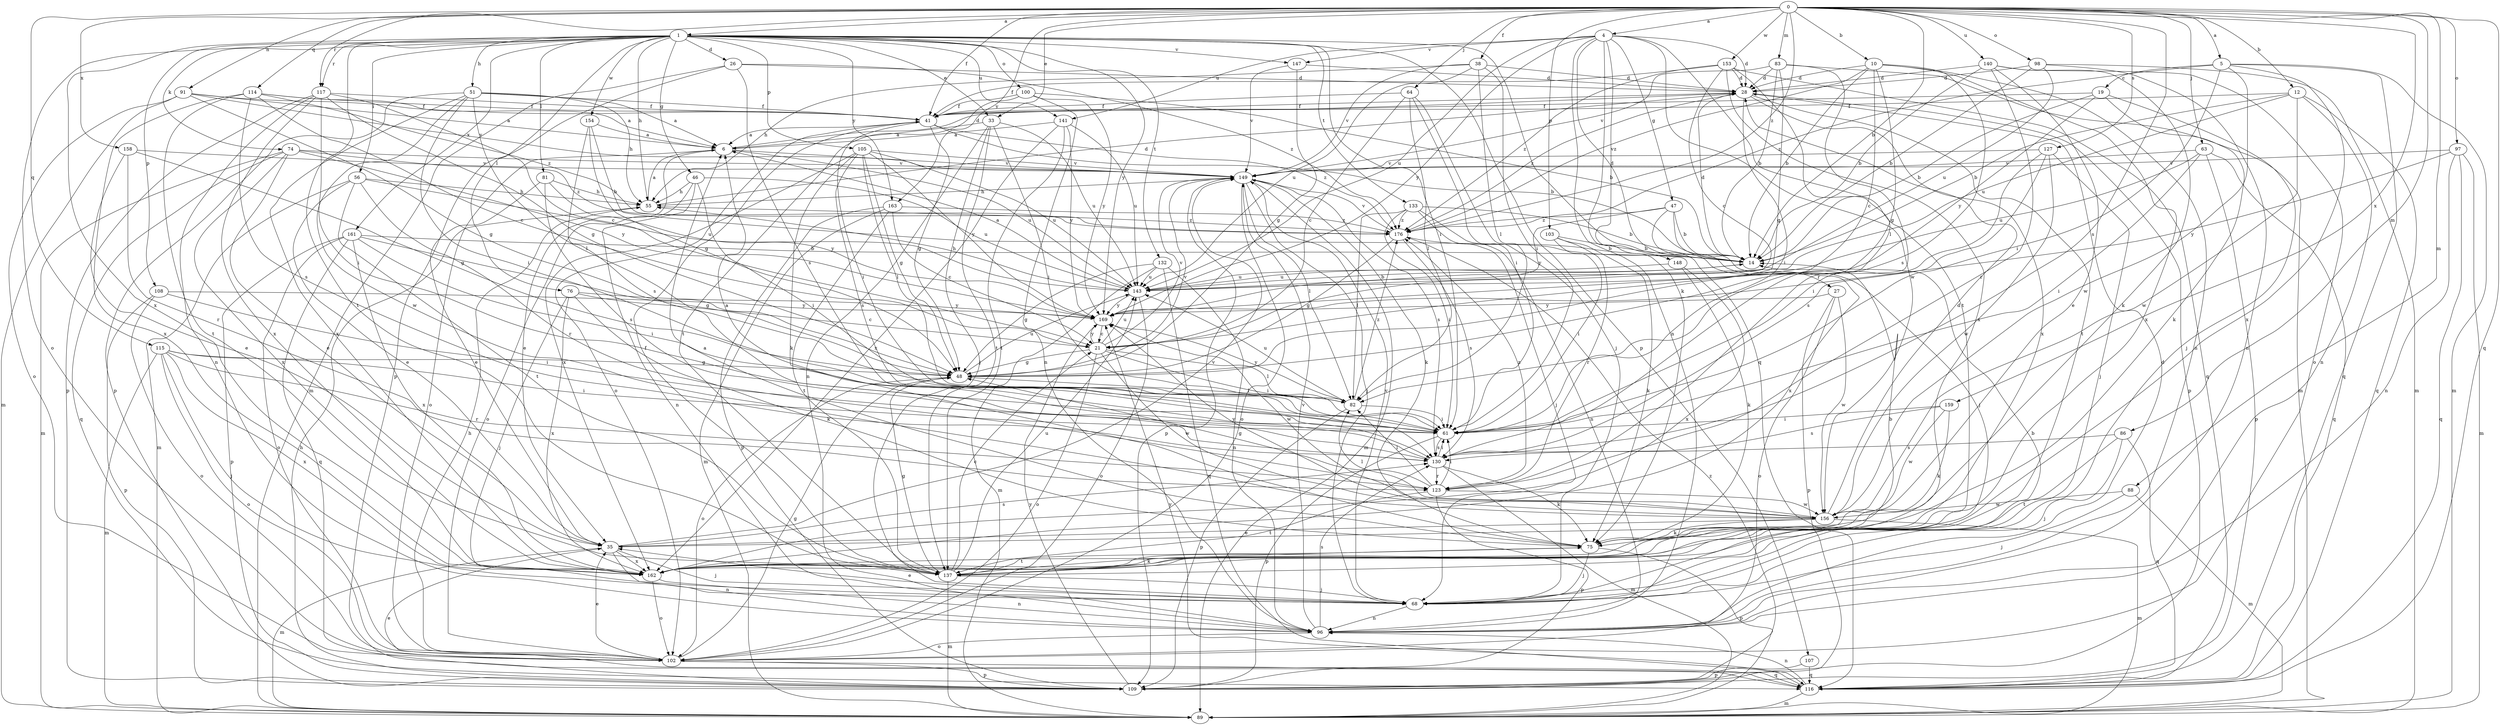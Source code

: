 strict digraph  {
0;
1;
4;
5;
6;
10;
12;
14;
19;
21;
26;
27;
28;
33;
35;
38;
41;
46;
47;
48;
51;
55;
56;
61;
63;
64;
68;
74;
75;
76;
81;
82;
83;
86;
88;
89;
91;
96;
97;
98;
100;
102;
103;
105;
107;
108;
109;
114;
115;
116;
117;
123;
127;
130;
132;
133;
137;
140;
141;
143;
147;
148;
149;
153;
154;
156;
158;
159;
161;
162;
163;
169;
176;
0 -> 1  [label=a];
0 -> 4  [label=a];
0 -> 5  [label=a];
0 -> 10  [label=b];
0 -> 12  [label=b];
0 -> 14  [label=b];
0 -> 33  [label=e];
0 -> 38  [label=f];
0 -> 41  [label=f];
0 -> 63  [label=j];
0 -> 64  [label=j];
0 -> 83  [label=m];
0 -> 86  [label=m];
0 -> 88  [label=m];
0 -> 91  [label=n];
0 -> 97  [label=o];
0 -> 98  [label=o];
0 -> 103  [label=p];
0 -> 114  [label=q];
0 -> 115  [label=q];
0 -> 116  [label=q];
0 -> 117  [label=r];
0 -> 127  [label=s];
0 -> 130  [label=s];
0 -> 140  [label=u];
0 -> 153  [label=w];
0 -> 158  [label=x];
0 -> 159  [label=x];
0 -> 163  [label=y];
0 -> 176  [label=z];
1 -> 26  [label=d];
1 -> 33  [label=e];
1 -> 46  [label=g];
1 -> 51  [label=h];
1 -> 55  [label=h];
1 -> 56  [label=i];
1 -> 61  [label=i];
1 -> 74  [label=k];
1 -> 76  [label=l];
1 -> 81  [label=l];
1 -> 100  [label=o];
1 -> 102  [label=o];
1 -> 105  [label=p];
1 -> 107  [label=p];
1 -> 108  [label=p];
1 -> 116  [label=q];
1 -> 117  [label=r];
1 -> 132  [label=t];
1 -> 133  [label=t];
1 -> 137  [label=t];
1 -> 141  [label=u];
1 -> 147  [label=v];
1 -> 154  [label=w];
1 -> 161  [label=x];
1 -> 162  [label=x];
1 -> 163  [label=y];
1 -> 169  [label=y];
4 -> 27  [label=d];
4 -> 28  [label=d];
4 -> 47  [label=g];
4 -> 75  [label=k];
4 -> 96  [label=n];
4 -> 137  [label=t];
4 -> 141  [label=u];
4 -> 143  [label=u];
4 -> 147  [label=v];
4 -> 148  [label=v];
4 -> 156  [label=w];
4 -> 169  [label=y];
5 -> 19  [label=c];
5 -> 61  [label=i];
5 -> 89  [label=m];
5 -> 116  [label=q];
5 -> 156  [label=w];
5 -> 162  [label=x];
5 -> 176  [label=z];
6 -> 28  [label=d];
6 -> 35  [label=e];
6 -> 102  [label=o];
6 -> 143  [label=u];
6 -> 149  [label=v];
10 -> 14  [label=b];
10 -> 21  [label=c];
10 -> 28  [label=d];
10 -> 48  [label=g];
10 -> 96  [label=n];
10 -> 130  [label=s];
10 -> 162  [label=x];
10 -> 176  [label=z];
12 -> 14  [label=b];
12 -> 41  [label=f];
12 -> 96  [label=n];
12 -> 116  [label=q];
12 -> 143  [label=u];
12 -> 156  [label=w];
14 -> 28  [label=d];
14 -> 143  [label=u];
19 -> 14  [label=b];
19 -> 41  [label=f];
19 -> 68  [label=j];
19 -> 75  [label=k];
19 -> 169  [label=y];
21 -> 48  [label=g];
21 -> 61  [label=i];
21 -> 82  [label=l];
21 -> 102  [label=o];
21 -> 143  [label=u];
21 -> 149  [label=v];
21 -> 156  [label=w];
21 -> 169  [label=y];
26 -> 28  [label=d];
26 -> 89  [label=m];
26 -> 109  [label=p];
26 -> 130  [label=s];
26 -> 176  [label=z];
27 -> 102  [label=o];
27 -> 109  [label=p];
27 -> 156  [label=w];
27 -> 169  [label=y];
28 -> 41  [label=f];
28 -> 61  [label=i];
28 -> 109  [label=p];
28 -> 137  [label=t];
28 -> 162  [label=x];
28 -> 176  [label=z];
33 -> 6  [label=a];
33 -> 61  [label=i];
33 -> 68  [label=j];
33 -> 96  [label=n];
33 -> 137  [label=t];
33 -> 143  [label=u];
35 -> 68  [label=j];
35 -> 89  [label=m];
35 -> 96  [label=n];
35 -> 130  [label=s];
35 -> 149  [label=v];
35 -> 162  [label=x];
38 -> 28  [label=d];
38 -> 55  [label=h];
38 -> 61  [label=i];
38 -> 82  [label=l];
38 -> 143  [label=u];
38 -> 149  [label=v];
41 -> 6  [label=a];
41 -> 14  [label=b];
41 -> 48  [label=g];
41 -> 61  [label=i];
41 -> 102  [label=o];
41 -> 176  [label=z];
46 -> 55  [label=h];
46 -> 61  [label=i];
46 -> 96  [label=n];
46 -> 102  [label=o];
46 -> 143  [label=u];
47 -> 14  [label=b];
47 -> 68  [label=j];
47 -> 162  [label=x];
47 -> 169  [label=y];
47 -> 176  [label=z];
48 -> 82  [label=l];
48 -> 102  [label=o];
48 -> 143  [label=u];
48 -> 149  [label=v];
51 -> 6  [label=a];
51 -> 41  [label=f];
51 -> 55  [label=h];
51 -> 61  [label=i];
51 -> 82  [label=l];
51 -> 109  [label=p];
51 -> 156  [label=w];
51 -> 162  [label=x];
55 -> 6  [label=a];
55 -> 28  [label=d];
55 -> 176  [label=z];
56 -> 35  [label=e];
56 -> 55  [label=h];
56 -> 89  [label=m];
56 -> 123  [label=r];
56 -> 137  [label=t];
56 -> 143  [label=u];
61 -> 109  [label=p];
61 -> 130  [label=s];
63 -> 61  [label=i];
63 -> 109  [label=p];
63 -> 116  [label=q];
63 -> 143  [label=u];
63 -> 149  [label=v];
64 -> 21  [label=c];
64 -> 41  [label=f];
64 -> 61  [label=i];
64 -> 68  [label=j];
64 -> 82  [label=l];
68 -> 14  [label=b];
68 -> 35  [label=e];
68 -> 96  [label=n];
68 -> 149  [label=v];
74 -> 35  [label=e];
74 -> 89  [label=m];
74 -> 116  [label=q];
74 -> 149  [label=v];
74 -> 162  [label=x];
74 -> 169  [label=y];
74 -> 176  [label=z];
75 -> 6  [label=a];
75 -> 68  [label=j];
75 -> 109  [label=p];
75 -> 137  [label=t];
76 -> 21  [label=c];
76 -> 68  [label=j];
76 -> 75  [label=k];
76 -> 162  [label=x];
76 -> 169  [label=y];
81 -> 35  [label=e];
81 -> 55  [label=h];
81 -> 130  [label=s];
81 -> 169  [label=y];
82 -> 61  [label=i];
82 -> 109  [label=p];
82 -> 143  [label=u];
82 -> 169  [label=y];
82 -> 176  [label=z];
83 -> 14  [label=b];
83 -> 28  [label=d];
83 -> 48  [label=g];
83 -> 89  [label=m];
83 -> 123  [label=r];
83 -> 149  [label=v];
86 -> 68  [label=j];
86 -> 116  [label=q];
86 -> 130  [label=s];
86 -> 137  [label=t];
88 -> 68  [label=j];
88 -> 89  [label=m];
88 -> 156  [label=w];
89 -> 176  [label=z];
91 -> 6  [label=a];
91 -> 41  [label=f];
91 -> 48  [label=g];
91 -> 89  [label=m];
91 -> 102  [label=o];
91 -> 149  [label=v];
96 -> 28  [label=d];
96 -> 102  [label=o];
96 -> 130  [label=s];
96 -> 149  [label=v];
97 -> 89  [label=m];
97 -> 96  [label=n];
97 -> 116  [label=q];
97 -> 149  [label=v];
97 -> 169  [label=y];
98 -> 14  [label=b];
98 -> 28  [label=d];
98 -> 89  [label=m];
98 -> 96  [label=n];
98 -> 143  [label=u];
100 -> 14  [label=b];
100 -> 41  [label=f];
100 -> 96  [label=n];
100 -> 137  [label=t];
100 -> 169  [label=y];
102 -> 35  [label=e];
102 -> 48  [label=g];
102 -> 55  [label=h];
102 -> 109  [label=p];
102 -> 116  [label=q];
103 -> 14  [label=b];
103 -> 61  [label=i];
103 -> 75  [label=k];
103 -> 123  [label=r];
105 -> 48  [label=g];
105 -> 75  [label=k];
105 -> 82  [label=l];
105 -> 130  [label=s];
105 -> 143  [label=u];
105 -> 149  [label=v];
105 -> 162  [label=x];
105 -> 169  [label=y];
107 -> 109  [label=p];
107 -> 116  [label=q];
108 -> 61  [label=i];
108 -> 102  [label=o];
108 -> 109  [label=p];
108 -> 169  [label=y];
109 -> 55  [label=h];
109 -> 169  [label=y];
114 -> 6  [label=a];
114 -> 21  [label=c];
114 -> 41  [label=f];
114 -> 130  [label=s];
114 -> 137  [label=t];
114 -> 162  [label=x];
114 -> 176  [label=z];
115 -> 48  [label=g];
115 -> 61  [label=i];
115 -> 68  [label=j];
115 -> 89  [label=m];
115 -> 102  [label=o];
115 -> 123  [label=r];
115 -> 162  [label=x];
116 -> 35  [label=e];
116 -> 89  [label=m];
116 -> 96  [label=n];
116 -> 169  [label=y];
117 -> 21  [label=c];
117 -> 41  [label=f];
117 -> 48  [label=g];
117 -> 61  [label=i];
117 -> 96  [label=n];
117 -> 109  [label=p];
117 -> 162  [label=x];
123 -> 48  [label=g];
123 -> 61  [label=i];
123 -> 82  [label=l];
123 -> 109  [label=p];
123 -> 137  [label=t];
123 -> 156  [label=w];
123 -> 176  [label=z];
127 -> 61  [label=i];
127 -> 68  [label=j];
127 -> 130  [label=s];
127 -> 149  [label=v];
127 -> 156  [label=w];
130 -> 6  [label=a];
130 -> 61  [label=i];
130 -> 75  [label=k];
130 -> 89  [label=m];
130 -> 123  [label=r];
132 -> 48  [label=g];
132 -> 89  [label=m];
132 -> 96  [label=n];
132 -> 116  [label=q];
132 -> 143  [label=u];
133 -> 14  [label=b];
133 -> 61  [label=i];
133 -> 68  [label=j];
133 -> 82  [label=l];
133 -> 96  [label=n];
133 -> 176  [label=z];
137 -> 21  [label=c];
137 -> 41  [label=f];
137 -> 48  [label=g];
137 -> 68  [label=j];
137 -> 75  [label=k];
137 -> 89  [label=m];
137 -> 143  [label=u];
140 -> 14  [label=b];
140 -> 28  [label=d];
140 -> 35  [label=e];
140 -> 75  [label=k];
140 -> 102  [label=o];
140 -> 123  [label=r];
141 -> 6  [label=a];
141 -> 137  [label=t];
141 -> 143  [label=u];
141 -> 162  [label=x];
141 -> 169  [label=y];
143 -> 6  [label=a];
143 -> 14  [label=b];
143 -> 55  [label=h];
143 -> 102  [label=o];
143 -> 169  [label=y];
147 -> 28  [label=d];
147 -> 48  [label=g];
147 -> 149  [label=v];
148 -> 75  [label=k];
148 -> 143  [label=u];
148 -> 162  [label=x];
149 -> 55  [label=h];
149 -> 68  [label=j];
149 -> 75  [label=k];
149 -> 82  [label=l];
149 -> 89  [label=m];
149 -> 102  [label=o];
149 -> 109  [label=p];
149 -> 130  [label=s];
153 -> 21  [label=c];
153 -> 28  [label=d];
153 -> 41  [label=f];
153 -> 82  [label=l];
153 -> 116  [label=q];
153 -> 162  [label=x];
153 -> 176  [label=z];
154 -> 6  [label=a];
154 -> 14  [label=b];
154 -> 48  [label=g];
154 -> 130  [label=s];
156 -> 28  [label=d];
156 -> 35  [label=e];
156 -> 75  [label=k];
156 -> 82  [label=l];
156 -> 89  [label=m];
156 -> 169  [label=y];
158 -> 35  [label=e];
158 -> 48  [label=g];
158 -> 123  [label=r];
158 -> 149  [label=v];
159 -> 61  [label=i];
159 -> 75  [label=k];
159 -> 130  [label=s];
159 -> 156  [label=w];
161 -> 14  [label=b];
161 -> 48  [label=g];
161 -> 61  [label=i];
161 -> 102  [label=o];
161 -> 109  [label=p];
161 -> 116  [label=q];
161 -> 162  [label=x];
162 -> 14  [label=b];
162 -> 96  [label=n];
162 -> 102  [label=o];
163 -> 21  [label=c];
163 -> 89  [label=m];
163 -> 109  [label=p];
163 -> 137  [label=t];
163 -> 176  [label=z];
169 -> 21  [label=c];
169 -> 156  [label=w];
176 -> 14  [label=b];
176 -> 48  [label=g];
176 -> 130  [label=s];
176 -> 149  [label=v];
}

